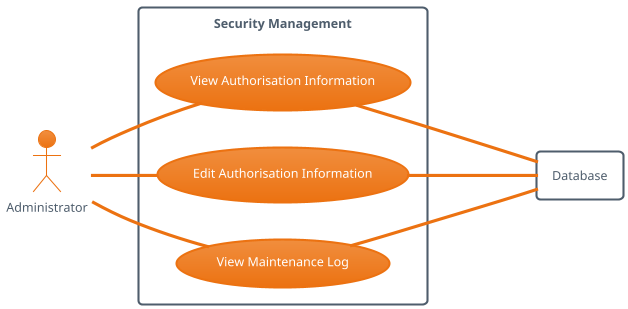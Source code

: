 
@startuml
!theme aws-orange
left to right direction

actor Admin as "Administrator"

rectangle Database

rectangle "Security Management" {

    usecase UC1 as "View Authorisation Information"
    usecase UC2 as "Edit Authorisation Information"
    usecase UC3 as "View Maintenance Log"

    Admin -- UC1
    Admin -- UC2
    Admin -- UC3

    UC1 --- Database
    UC2 --- Database
    UC3 --- Database

}
@enduml
